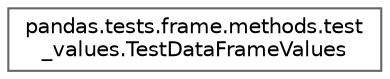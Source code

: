 digraph "Graphical Class Hierarchy"
{
 // LATEX_PDF_SIZE
  bgcolor="transparent";
  edge [fontname=Helvetica,fontsize=10,labelfontname=Helvetica,labelfontsize=10];
  node [fontname=Helvetica,fontsize=10,shape=box,height=0.2,width=0.4];
  rankdir="LR";
  Node0 [id="Node000000",label="pandas.tests.frame.methods.test\l_values.TestDataFrameValues",height=0.2,width=0.4,color="grey40", fillcolor="white", style="filled",URL="$d9/d25/classpandas_1_1tests_1_1frame_1_1methods_1_1test__values_1_1TestDataFrameValues.html",tooltip=" "];
}
